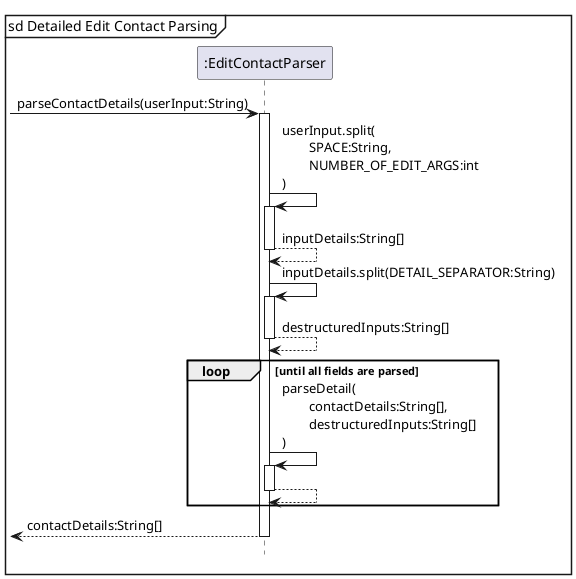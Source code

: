 @startuml
hide footbox
'https://plantuml.com/sequence-diagram
mainframe sd Detailed Edit Contact Parsing
->":EditContactParser":parseContactDetails(userInput:String)
activate ":EditContactParser"

":EditContactParser"->":EditContactParser":userInput.split(\n\tSPACE:String, \n\tNUMBER_OF_EDIT_ARGS:int\n)
activate ":EditContactParser"
":EditContactParser"-->":EditContactParser":inputDetails:String[]
deactivate ":EditContactParser"

":EditContactParser"->":EditContactParser":inputDetails.split(DETAIL_SEPARATOR:String)
activate ":EditContactParser"
":EditContactParser"-->":EditContactParser":destructuredInputs:String[]
deactivate ":EditContactParser"


loop until all fields are parsed
":EditContactParser"->":EditContactParser":parseDetail(\n\tcontactDetails:String[],\n\tdestructuredInputs:String[]\n)
activate ":EditContactParser"
":EditContactParser"-->":EditContactParser"
deactivate ":EditContactParser"
end

<--":EditContactParser":contactDetails:String[]
deactivate ":EditContactParser"
@enduml